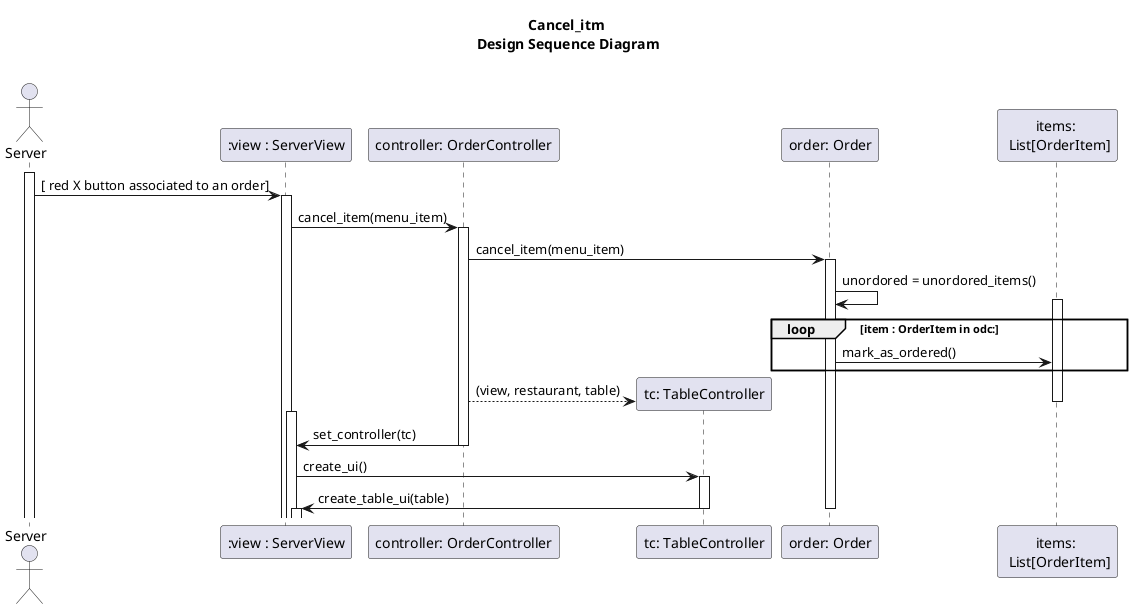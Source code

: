 @startuml


title Cancel_itm \n**Design** Sequence Diagram\n

actor Server as client
participant ":view : ServerView" as svv
participant "controller: OrderController" as odc
participant "tc: TableController" as tc
participant "order: Order" as or
participant "items: \n List[OrderItem]" as it

activate client


client -> svv ++: [ red X button associated to an order]
svv->odc++: cancel_item(menu_item)
odc->or++:cancel_item(menu_item)
or->or: unordored = unordored_items()


loop item : OrderItem in odc:
    activate it
    or->it:mark_as_ordered()

    end


odc-->tc**: (view, restaurant, table)
deactivate it
activate svv
odc->svv--: set_controller(tc)

svv->tc++:create_ui()


tc->svv--:create_table_ui(table)
activate svv
deactivate svv





deactivate



deactivate



@enduml